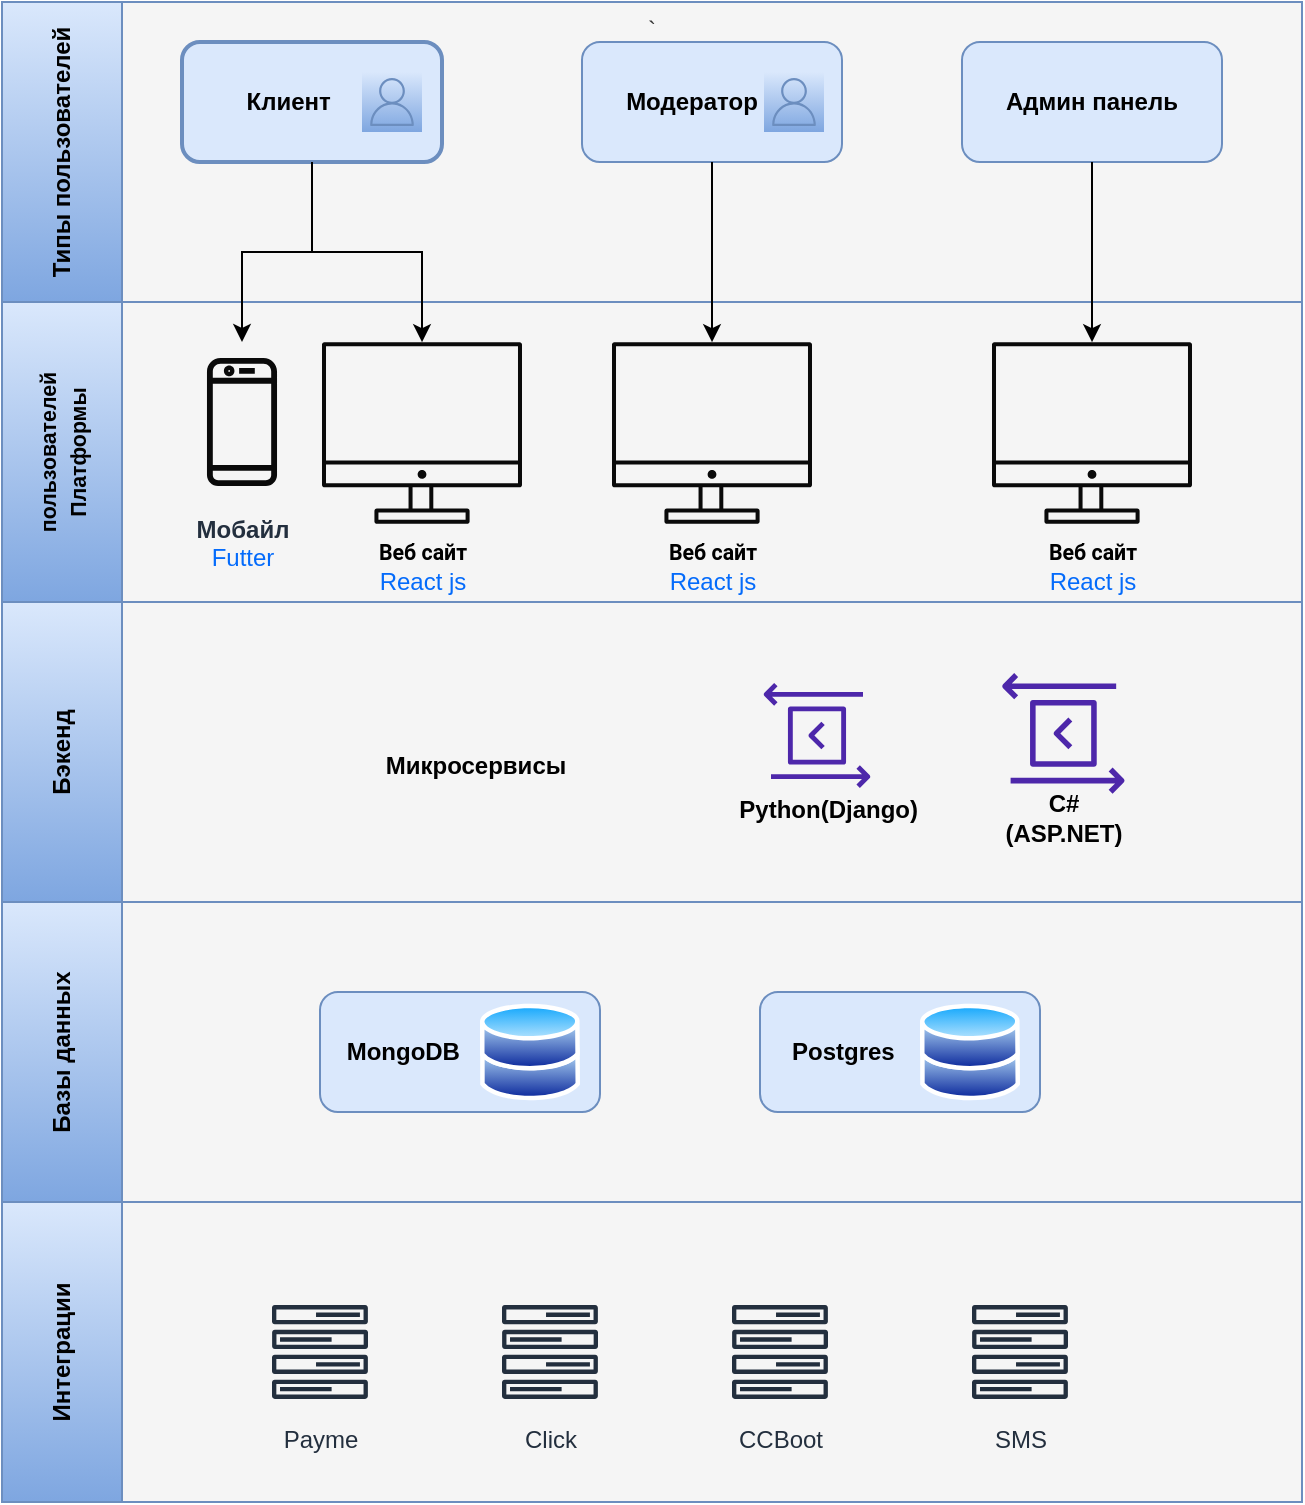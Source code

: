 <mxfile version="21.2.9" type="github" pages="2">
  <diagram id="N0KCMjWNaPuMkGBNZW2W" name="Страница 1">
    <mxGraphModel dx="1509" dy="796" grid="1" gridSize="10" guides="1" tooltips="1" connect="1" arrows="1" fold="1" page="1" pageScale="1" pageWidth="827" pageHeight="1169" math="0" shadow="0">
      <root>
        <mxCell id="0" />
        <mxCell id="1" parent="0" />
        <mxCell id="_uNj0AfPffxu_I9D9aRv-50" value="`" style="group;fillColor=#f5f5f5;strokeColor=#666666;fontColor=#333333;" parent="1" vertex="1" connectable="0">
          <mxGeometry x="80" y="70" width="650" height="750" as="geometry" />
        </mxCell>
        <mxCell id="_uNj0AfPffxu_I9D9aRv-1" value="Типы пользователей" style="swimlane;horizontal=0;whiteSpace=wrap;html=1;startSize=60;fillColor=#dae8fc;strokeColor=#6c8ebf;gradientColor=#7ea6e0;" parent="_uNj0AfPffxu_I9D9aRv-50" vertex="1">
          <mxGeometry width="650" height="150" as="geometry" />
        </mxCell>
        <mxCell id="_uNj0AfPffxu_I9D9aRv-8" value="&lt;b&gt;Админ панель&lt;/b&gt;&lt;span id=&quot;docs-internal-guid-65bbf29b-7fff-066b-d3d8-10694d9546a3&quot;&gt;&lt;/span&gt;" style="rounded=1;whiteSpace=wrap;html=1;fillColor=#dae8fc;strokeColor=#6c8ebf;" parent="_uNj0AfPffxu_I9D9aRv-1" vertex="1">
          <mxGeometry x="480" y="20" width="130" height="60" as="geometry" />
        </mxCell>
        <mxCell id="_uNj0AfPffxu_I9D9aRv-12" value="" style="group" parent="_uNj0AfPffxu_I9D9aRv-1" vertex="1" connectable="0">
          <mxGeometry x="290" y="20" width="130" height="60" as="geometry" />
        </mxCell>
        <mxCell id="_uNj0AfPffxu_I9D9aRv-7" value="&lt;b&gt;Модератор&amp;nbsp; &amp;nbsp; &amp;nbsp;&amp;nbsp;&lt;/b&gt;" style="rounded=1;whiteSpace=wrap;html=1;fillColor=#dae8fc;strokeColor=#6c8ebf;" parent="_uNj0AfPffxu_I9D9aRv-12" vertex="1">
          <mxGeometry width="130" height="60" as="geometry" />
        </mxCell>
        <mxCell id="_uNj0AfPffxu_I9D9aRv-10" value="" style="sketch=0;outlineConnect=0;strokeColor=#6c8ebf;fillColor=#dae8fc;dashed=0;verticalLabelPosition=bottom;verticalAlign=top;align=center;html=1;fontSize=12;fontStyle=0;aspect=fixed;shape=mxgraph.aws4.resourceIcon;resIcon=mxgraph.aws4.user;gradientColor=#7ea6e0;" parent="_uNj0AfPffxu_I9D9aRv-12" vertex="1">
          <mxGeometry x="91" y="15" width="30" height="30" as="geometry" />
        </mxCell>
        <mxCell id="_uNj0AfPffxu_I9D9aRv-15" value="" style="group" parent="_uNj0AfPffxu_I9D9aRv-1" vertex="1" connectable="0">
          <mxGeometry x="90" y="20" width="130" height="60" as="geometry" />
        </mxCell>
        <mxCell id="_uNj0AfPffxu_I9D9aRv-6" value="&lt;b&gt;Клиент&amp;nbsp; &amp;nbsp; &amp;nbsp; &amp;nbsp;&lt;/b&gt;&lt;span id=&quot;docs-internal-guid-6b79aa11-7fff-ca8e-d71b-86ff7c55b8cc&quot;&gt;&lt;/span&gt;" style="rounded=1;whiteSpace=wrap;html=1;strokeWidth=2;fillColor=#dae8fc;strokeColor=#6c8ebf;" parent="_uNj0AfPffxu_I9D9aRv-15" vertex="1">
          <mxGeometry width="130" height="60" as="geometry" />
        </mxCell>
        <mxCell id="_uNj0AfPffxu_I9D9aRv-9" value="" style="sketch=0;outlineConnect=0;dashed=0;verticalLabelPosition=bottom;verticalAlign=top;align=center;html=1;fontSize=12;fontStyle=0;aspect=fixed;shape=mxgraph.aws4.resourceIcon;resIcon=mxgraph.aws4.user;fillColor=#dae8fc;strokeColor=#6c8ebf;gradientColor=#7ea6e0;" parent="_uNj0AfPffxu_I9D9aRv-15" vertex="1">
          <mxGeometry x="90" y="15" width="30" height="30" as="geometry" />
        </mxCell>
        <mxCell id="_uNj0AfPffxu_I9D9aRv-2" value="&lt;p style=&quot;line-height:1.2;margin-top:0pt;margin-bottom:0pt;&quot; dir=&quot;ltr&quot;&gt;&lt;/p&gt;&lt;p style=&quot;line-height:1.2;margin-top:0pt;margin-bottom:0pt;&quot; dir=&quot;ltr&quot;&gt;&lt;/p&gt;&lt;div&gt;&lt;/div&gt;&lt;span style=&quot;font-size: 8pt; font-family: Arial; background-color: transparent; font-weight: 700; font-variant-numeric: normal; font-variant-east-asian: normal; font-variant-alternates: normal; vertical-align: baseline;&quot;&gt;пользователей&lt;br&gt;&lt;/span&gt;&lt;span style=&quot;font-size: 8pt; font-family: Arial; background-color: transparent; font-weight: 700; font-variant-numeric: normal; font-variant-east-asian: normal; font-variant-alternates: normal; vertical-align: baseline;&quot;&gt;Платформы&lt;/span&gt;&lt;span id=&quot;docs-internal-guid-0551f47e-7fff-caca-5b18-c42671ef617d&quot; style=&quot;font-weight:normal;&quot;&gt;&lt;/span&gt;" style="swimlane;horizontal=0;whiteSpace=wrap;html=1;startSize=60;fillColor=#dae8fc;strokeColor=#6c8ebf;gradientColor=#7ea6e0;" parent="_uNj0AfPffxu_I9D9aRv-50" vertex="1">
          <mxGeometry y="150" width="650" height="150" as="geometry" />
        </mxCell>
        <mxCell id="_uNj0AfPffxu_I9D9aRv-16" value="&lt;p style=&quot;line-height:1.2;margin-top:0pt;margin-bottom:0pt;&quot; dir=&quot;ltr&quot;&gt;&lt;/p&gt;&lt;div&gt;&lt;/div&gt;&lt;span style=&quot;background-color: transparent; font-variant-numeric: normal; font-variant-east-asian: normal; font-variant-alternates: normal; vertical-align: baseline;&quot;&gt;&lt;font face=&quot;Roboto, sans-serif&quot; color=&quot;#000000&quot;&gt;&lt;span style=&quot;font-size: 8pt;&quot;&gt;&lt;b&gt;Веб сайт&lt;/b&gt;&lt;/span&gt;&lt;span style=&quot;font-size: 10.667px;&quot;&gt;&lt;b&gt;&lt;br&gt;&lt;/b&gt;&lt;/span&gt;&lt;/font&gt;&lt;/span&gt;&lt;span id=&quot;docs-internal-guid-f6611e88-7fff-3eee-be95-cbe82d77b72e&quot;&gt;&lt;font color=&quot;#046bfb&quot;&gt;React js&lt;/font&gt;&lt;/span&gt;" style="sketch=0;outlineConnect=0;gradientColor=none;fontColor=#545B64;strokeColor=none;fillColor=#0a0a0a;dashed=0;verticalLabelPosition=bottom;verticalAlign=top;align=center;html=1;fontSize=12;fontStyle=0;aspect=fixed;shape=mxgraph.aws4.illustration_desktop;pointerEvents=1;strokeWidth=1;" parent="_uNj0AfPffxu_I9D9aRv-2" vertex="1">
          <mxGeometry x="160" y="20" width="100" height="91" as="geometry" />
        </mxCell>
        <mxCell id="_uNj0AfPffxu_I9D9aRv-21" value="&lt;b&gt;Мобайл&lt;/b&gt;&lt;br&gt;&lt;font color=&quot;#046bfb&quot;&gt;Futter&lt;/font&gt;&lt;br&gt;&lt;span id=&quot;docs-internal-guid-51a8cdc5-7fff-8c65-135e-f4b8b3cc1c4e&quot;&gt;&lt;/span&gt;" style="sketch=0;outlineConnect=0;fontColor=#232F3E;gradientColor=none;strokeColor=#0a0a0a;fillColor=none;dashed=0;verticalLabelPosition=bottom;verticalAlign=top;align=center;html=1;fontSize=12;fontStyle=0;aspect=fixed;shape=mxgraph.aws4.resourceIcon;resIcon=mxgraph.aws4.mobile_client;" parent="_uNj0AfPffxu_I9D9aRv-2" vertex="1">
          <mxGeometry x="80" y="20" width="80" height="80" as="geometry" />
        </mxCell>
        <mxCell id="_uNj0AfPffxu_I9D9aRv-26" value="&lt;p style=&quot;line-height:1.2;margin-top:0pt;margin-bottom:0pt;&quot; dir=&quot;ltr&quot;&gt;&lt;/p&gt;&lt;div&gt;&lt;/div&gt;&lt;span style=&quot;background-color: transparent; font-variant-numeric: normal; font-variant-east-asian: normal; font-variant-alternates: normal; vertical-align: baseline;&quot;&gt;&lt;font face=&quot;Roboto, sans-serif&quot; color=&quot;#000000&quot;&gt;&lt;span style=&quot;font-size: 8pt;&quot;&gt;&lt;b&gt;Веб сайт&lt;/b&gt;&lt;/span&gt;&lt;span style=&quot;font-size: 10.667px;&quot;&gt;&lt;b&gt;&lt;br&gt;&lt;/b&gt;&lt;/span&gt;&lt;/font&gt;&lt;/span&gt;&lt;span id=&quot;docs-internal-guid-f6611e88-7fff-3eee-be95-cbe82d77b72e&quot;&gt;&lt;font color=&quot;#046bfb&quot;&gt;React js&lt;/font&gt;&lt;/span&gt;" style="sketch=0;outlineConnect=0;gradientColor=none;fontColor=#545B64;strokeColor=none;fillColor=#0a0a0a;dashed=0;verticalLabelPosition=bottom;verticalAlign=top;align=center;html=1;fontSize=12;fontStyle=0;aspect=fixed;shape=mxgraph.aws4.illustration_desktop;pointerEvents=1;strokeWidth=1;" parent="_uNj0AfPffxu_I9D9aRv-2" vertex="1">
          <mxGeometry x="305" y="20" width="100" height="91" as="geometry" />
        </mxCell>
        <mxCell id="_uNj0AfPffxu_I9D9aRv-28" value="&lt;p style=&quot;line-height:1.2;margin-top:0pt;margin-bottom:0pt;&quot; dir=&quot;ltr&quot;&gt;&lt;/p&gt;&lt;div&gt;&lt;/div&gt;&lt;span style=&quot;background-color: transparent; font-variant-numeric: normal; font-variant-east-asian: normal; font-variant-alternates: normal; vertical-align: baseline;&quot;&gt;&lt;font face=&quot;Roboto, sans-serif&quot; color=&quot;#000000&quot;&gt;&lt;span style=&quot;font-size: 8pt;&quot;&gt;&lt;b&gt;Веб сайт&lt;/b&gt;&lt;/span&gt;&lt;span style=&quot;font-size: 10.667px;&quot;&gt;&lt;b&gt;&lt;br&gt;&lt;/b&gt;&lt;/span&gt;&lt;/font&gt;&lt;/span&gt;&lt;span id=&quot;docs-internal-guid-f6611e88-7fff-3eee-be95-cbe82d77b72e&quot;&gt;&lt;font color=&quot;#046bfb&quot;&gt;React js&lt;/font&gt;&lt;/span&gt;" style="sketch=0;outlineConnect=0;gradientColor=none;fontColor=#545B64;strokeColor=none;fillColor=#0a0a0a;dashed=0;verticalLabelPosition=bottom;verticalAlign=top;align=center;html=1;fontSize=12;fontStyle=0;aspect=fixed;shape=mxgraph.aws4.illustration_desktop;pointerEvents=1;strokeWidth=1;" parent="_uNj0AfPffxu_I9D9aRv-2" vertex="1">
          <mxGeometry x="495" y="20" width="100" height="91" as="geometry" />
        </mxCell>
        <mxCell id="_uNj0AfPffxu_I9D9aRv-3" value="Бэкенд&lt;span id=&quot;docs-internal-guid-1b944d27-7fff-dae4-7695-8f9652afebf9&quot; style=&quot;font-weight:normal;&quot;&gt;&lt;/span&gt;" style="swimlane;horizontal=0;whiteSpace=wrap;html=1;startSize=60;fillColor=#dae8fc;strokeColor=#6c8ebf;gradientColor=#7ea6e0;" parent="_uNj0AfPffxu_I9D9aRv-50" vertex="1">
          <mxGeometry y="300" width="650" height="150" as="geometry" />
        </mxCell>
        <mxCell id="_uNj0AfPffxu_I9D9aRv-40" value="" style="group" parent="_uNj0AfPffxu_I9D9aRv-3" vertex="1" connectable="0">
          <mxGeometry x="110" y="50" width="210" height="80" as="geometry" />
        </mxCell>
        <mxCell id="_uNj0AfPffxu_I9D9aRv-30" value="" style="shape=image;html=1;verticalAlign=top;verticalLabelPosition=bottom;labelBackgroundColor=#ffffff;imageAspect=0;aspect=fixed;image=https://cdn2.iconfinder.com/data/icons/css-vol-1/24/code-slash-128.png" parent="_uNj0AfPffxu_I9D9aRv-40" vertex="1">
          <mxGeometry width="64.676" height="64.676" as="geometry" />
        </mxCell>
        <mxCell id="_uNj0AfPffxu_I9D9aRv-38" value="&lt;b&gt;Микросервисы&lt;/b&gt;&lt;span id=&quot;docs-internal-guid-4442f4d8-7fff-0807-ac40-af4a511906a8&quot;&gt;&lt;/span&gt;" style="text;html=1;strokeColor=none;fillColor=none;align=center;verticalAlign=middle;whiteSpace=wrap;rounded=0;container=1;" parent="_uNj0AfPffxu_I9D9aRv-40" vertex="1" collapsed="1">
          <mxGeometry x="59.997" y="11.65" width="133.813" height="41.379" as="geometry">
            <mxRectangle x="68.322" y="14" width="70.678" height="30" as="alternateBounds" />
          </mxGeometry>
        </mxCell>
        <mxCell id="_uNj0AfPffxu_I9D9aRv-35" value="" style="group" parent="_uNj0AfPffxu_I9D9aRv-3" vertex="1" connectable="0">
          <mxGeometry x="500" y="35" width="80" height="85" as="geometry" />
        </mxCell>
        <mxCell id="_uNj0AfPffxu_I9D9aRv-36" value="" style="sketch=0;outlineConnect=0;fontColor=#232F3E;gradientColor=none;fillColor=#4D27AA;strokeColor=none;dashed=0;verticalLabelPosition=bottom;verticalAlign=top;align=center;html=1;fontSize=12;fontStyle=0;aspect=fixed;pointerEvents=1;shape=mxgraph.aws4.data_exchange_for_apis;" parent="_uNj0AfPffxu_I9D9aRv-35" vertex="1">
          <mxGeometry width="61.389" height="61.389" as="geometry" />
        </mxCell>
        <mxCell id="_uNj0AfPffxu_I9D9aRv-37" value="&lt;b&gt;C#(ASP.NET)&lt;/b&gt;" style="text;html=1;strokeColor=none;fillColor=none;align=center;verticalAlign=middle;whiteSpace=wrap;rounded=0;" parent="_uNj0AfPffxu_I9D9aRv-35" vertex="1">
          <mxGeometry x="-0.149" y="61.389" width="61.538" height="23.611" as="geometry" />
        </mxCell>
        <mxCell id="_uNj0AfPffxu_I9D9aRv-34" value="" style="group" parent="_uNj0AfPffxu_I9D9aRv-3" vertex="1" connectable="0">
          <mxGeometry x="370" y="40" width="90" height="85" as="geometry" />
        </mxCell>
        <mxCell id="_uNj0AfPffxu_I9D9aRv-32" value="" style="sketch=0;outlineConnect=0;fontColor=#232F3E;gradientColor=none;fillColor=#4D27AA;strokeColor=none;dashed=0;verticalLabelPosition=bottom;verticalAlign=top;align=center;html=1;fontSize=12;fontStyle=0;aspect=fixed;pointerEvents=1;shape=mxgraph.aws4.data_exchange_for_apis;" parent="_uNj0AfPffxu_I9D9aRv-34" vertex="1">
          <mxGeometry x="10.75" width="53.496" height="53.496" as="geometry" />
        </mxCell>
        <mxCell id="_uNj0AfPffxu_I9D9aRv-33" value="&lt;b&gt;Python(Django)&amp;nbsp;&lt;/b&gt;" style="text;html=1;strokeColor=none;fillColor=none;align=center;verticalAlign=middle;whiteSpace=wrap;rounded=0;" parent="_uNj0AfPffxu_I9D9aRv-34" vertex="1">
          <mxGeometry x="16.154" y="53.496" width="57.692" height="20.575" as="geometry" />
        </mxCell>
        <mxCell id="_uNj0AfPffxu_I9D9aRv-4" value="Базы данных" style="swimlane;horizontal=0;whiteSpace=wrap;html=1;startSize=60;fillColor=#dae8fc;strokeColor=#6c8ebf;gradientColor=#7ea6e0;" parent="_uNj0AfPffxu_I9D9aRv-50" vertex="1">
          <mxGeometry y="450" width="650" height="150" as="geometry" />
        </mxCell>
        <mxCell id="_uNj0AfPffxu_I9D9aRv-63" value="" style="group" parent="_uNj0AfPffxu_I9D9aRv-4" vertex="1" connectable="0">
          <mxGeometry x="149" y="45" width="370" height="60" as="geometry" />
        </mxCell>
        <mxCell id="_uNj0AfPffxu_I9D9aRv-49" value="" style="group" parent="_uNj0AfPffxu_I9D9aRv-63" vertex="1" connectable="0">
          <mxGeometry width="140" height="60" as="geometry" />
        </mxCell>
        <mxCell id="_uNj0AfPffxu_I9D9aRv-44" value="&lt;b&gt;MongoDB&amp;nbsp; &amp;nbsp; &amp;nbsp; &amp;nbsp; &amp;nbsp; &amp;nbsp; &amp;nbsp; &amp;nbsp; &amp;nbsp;&lt;/b&gt;" style="rounded=1;whiteSpace=wrap;html=1;fillColor=#dae8fc;strokeColor=#6c8ebf;" parent="_uNj0AfPffxu_I9D9aRv-49" vertex="1">
          <mxGeometry x="10" width="140" height="60" as="geometry" />
        </mxCell>
        <mxCell id="_uNj0AfPffxu_I9D9aRv-42" value="" style="image;aspect=fixed;perimeter=ellipsePerimeter;html=1;align=center;shadow=0;dashed=0;spacingTop=3;image=img/lib/active_directory/databases.svg;" parent="_uNj0AfPffxu_I9D9aRv-49" vertex="1">
          <mxGeometry x="90" y="5.5" width="50" height="49" as="geometry" />
        </mxCell>
        <mxCell id="_uNj0AfPffxu_I9D9aRv-46" value="" style="group" parent="_uNj0AfPffxu_I9D9aRv-63" vertex="1" connectable="0">
          <mxGeometry x="230" width="140" height="60" as="geometry" />
        </mxCell>
        <mxCell id="_uNj0AfPffxu_I9D9aRv-45" value="&lt;span id=&quot;docs-internal-guid-6234c65d-7fff-4a0c-baf4-1b3feac890fb&quot;&gt;&lt;/span&gt;&lt;b&gt;Postgres&amp;nbsp; &amp;nbsp; &amp;nbsp; &amp;nbsp; &amp;nbsp; &amp;nbsp; &amp;nbsp; &amp;nbsp; &amp;nbsp;&lt;/b&gt;" style="rounded=1;whiteSpace=wrap;html=1;fillColor=#dae8fc;strokeColor=#6c8ebf;" parent="_uNj0AfPffxu_I9D9aRv-46" vertex="1">
          <mxGeometry width="140" height="60" as="geometry" />
        </mxCell>
        <mxCell id="_uNj0AfPffxu_I9D9aRv-41" value="" style="image;aspect=fixed;perimeter=ellipsePerimeter;html=1;align=center;shadow=0;dashed=0;spacingTop=3;image=img/lib/active_directory/databases.svg;" parent="_uNj0AfPffxu_I9D9aRv-46" vertex="1">
          <mxGeometry x="80" y="5.5" width="50" height="49" as="geometry" />
        </mxCell>
        <mxCell id="_uNj0AfPffxu_I9D9aRv-5" value="Интеграции" style="swimlane;horizontal=0;whiteSpace=wrap;html=1;startSize=60;fillColor=#dae8fc;strokeColor=#6c8ebf;gradientColor=#7ea6e0;" parent="_uNj0AfPffxu_I9D9aRv-50" vertex="1">
          <mxGeometry y="600" width="650" height="150" as="geometry" />
        </mxCell>
        <mxCell id="_uNj0AfPffxu_I9D9aRv-62" value="" style="group" parent="_uNj0AfPffxu_I9D9aRv-5" vertex="1" connectable="0">
          <mxGeometry x="129" y="45" width="410" height="60" as="geometry" />
        </mxCell>
        <mxCell id="_uNj0AfPffxu_I9D9aRv-54" value="Payme" style="sketch=0;outlineConnect=0;fontColor=#232F3E;gradientColor=none;strokeColor=#232F3E;fillColor=none;dashed=0;verticalLabelPosition=bottom;verticalAlign=top;align=center;html=1;fontSize=12;fontStyle=0;aspect=fixed;shape=mxgraph.aws4.resourceIcon;resIcon=mxgraph.aws4.forums;" parent="_uNj0AfPffxu_I9D9aRv-62" vertex="1">
          <mxGeometry width="60" height="60" as="geometry" />
        </mxCell>
        <mxCell id="_uNj0AfPffxu_I9D9aRv-57" value="Click" style="sketch=0;outlineConnect=0;fontColor=#232F3E;gradientColor=none;strokeColor=#232F3E;fillColor=none;dashed=0;verticalLabelPosition=bottom;verticalAlign=top;align=center;html=1;fontSize=12;fontStyle=0;aspect=fixed;shape=mxgraph.aws4.resourceIcon;resIcon=mxgraph.aws4.forums;" parent="_uNj0AfPffxu_I9D9aRv-62" vertex="1">
          <mxGeometry x="115" width="60" height="60" as="geometry" />
        </mxCell>
        <mxCell id="_uNj0AfPffxu_I9D9aRv-60" value="CCBoot" style="sketch=0;outlineConnect=0;fontColor=#232F3E;gradientColor=none;strokeColor=#232F3E;fillColor=none;dashed=0;verticalLabelPosition=bottom;verticalAlign=top;align=center;html=1;fontSize=12;fontStyle=0;aspect=fixed;shape=mxgraph.aws4.resourceIcon;resIcon=mxgraph.aws4.forums;" parent="_uNj0AfPffxu_I9D9aRv-62" vertex="1">
          <mxGeometry x="230" width="60" height="60" as="geometry" />
        </mxCell>
        <mxCell id="_uNj0AfPffxu_I9D9aRv-61" value="SMS" style="sketch=0;outlineConnect=0;fontColor=#232F3E;gradientColor=none;strokeColor=#232F3E;fillColor=none;dashed=0;verticalLabelPosition=bottom;verticalAlign=top;align=center;html=1;fontSize=12;fontStyle=0;aspect=fixed;shape=mxgraph.aws4.resourceIcon;resIcon=mxgraph.aws4.forums;" parent="_uNj0AfPffxu_I9D9aRv-62" vertex="1">
          <mxGeometry x="350" width="60" height="60" as="geometry" />
        </mxCell>
        <mxCell id="_uNj0AfPffxu_I9D9aRv-25" style="edgeStyle=orthogonalEdgeStyle;rounded=0;orthogonalLoop=1;jettySize=auto;html=1;" parent="_uNj0AfPffxu_I9D9aRv-50" source="_uNj0AfPffxu_I9D9aRv-6" target="_uNj0AfPffxu_I9D9aRv-16" edge="1">
          <mxGeometry relative="1" as="geometry" />
        </mxCell>
        <mxCell id="_uNj0AfPffxu_I9D9aRv-24" style="edgeStyle=orthogonalEdgeStyle;rounded=0;orthogonalLoop=1;jettySize=auto;html=1;" parent="_uNj0AfPffxu_I9D9aRv-50" source="_uNj0AfPffxu_I9D9aRv-6" target="_uNj0AfPffxu_I9D9aRv-21" edge="1">
          <mxGeometry relative="1" as="geometry" />
        </mxCell>
        <mxCell id="_uNj0AfPffxu_I9D9aRv-27" style="edgeStyle=orthogonalEdgeStyle;rounded=0;orthogonalLoop=1;jettySize=auto;html=1;" parent="_uNj0AfPffxu_I9D9aRv-50" source="_uNj0AfPffxu_I9D9aRv-7" target="_uNj0AfPffxu_I9D9aRv-26" edge="1">
          <mxGeometry relative="1" as="geometry" />
        </mxCell>
        <mxCell id="_uNj0AfPffxu_I9D9aRv-29" style="edgeStyle=orthogonalEdgeStyle;rounded=0;orthogonalLoop=1;jettySize=auto;html=1;" parent="_uNj0AfPffxu_I9D9aRv-50" source="_uNj0AfPffxu_I9D9aRv-8" target="_uNj0AfPffxu_I9D9aRv-28" edge="1">
          <mxGeometry relative="1" as="geometry" />
        </mxCell>
      </root>
    </mxGraphModel>
  </diagram>
  <diagram id="6FpeTuXjQzzvq0seB0zB" name="Страница 2">
    <mxGraphModel dx="5349" dy="2681" grid="1" gridSize="10" guides="1" tooltips="1" connect="1" arrows="1" fold="1" page="1" pageScale="1" pageWidth="827" pageHeight="1169" math="0" shadow="0">
      <root>
        <mxCell id="0" />
        <mxCell id="1" parent="0" />
        <mxCell id="OLD6sxEGEdLYBG5CB83Q-1" value="" style="group" parent="1" vertex="1" connectable="0">
          <mxGeometry x="-1460" y="-1120" width="400" height="175.32" as="geometry" />
        </mxCell>
        <mxCell id="OLD6sxEGEdLYBG5CB83Q-2" value="" style="rounded=1;whiteSpace=wrap;html=1;verticalAlign=top;fillColor=#cce5ff;strokeColor=#36393d;sketch=0;dashed=0;fontStyle=0;arcSize=0;" parent="OLD6sxEGEdLYBG5CB83Q-1" vertex="1">
          <mxGeometry width="400" height="175.32" as="geometry" />
        </mxCell>
        <mxCell id="OLD6sxEGEdLYBG5CB83Q-3" value="" style="group" parent="OLD6sxEGEdLYBG5CB83Q-1" vertex="1" connectable="0">
          <mxGeometry x="40" y="30.82" width="275.75" height="113.676" as="geometry" />
        </mxCell>
        <mxCell id="OLD6sxEGEdLYBG5CB83Q-4" value="" style="group" parent="OLD6sxEGEdLYBG5CB83Q-3" vertex="1" connectable="0">
          <mxGeometry x="5" width="120" height="60" as="geometry" />
        </mxCell>
        <mxCell id="OLD6sxEGEdLYBG5CB83Q-5" value="" style="sketch=0;outlineConnect=0;fontColor=#232F3E;gradientColor=none;strokeColor=#232F3E;fillColor=none;dashed=0;verticalLabelPosition=bottom;verticalAlign=top;align=center;html=1;fontSize=12;fontStyle=0;aspect=fixed;shape=mxgraph.aws4.resourceIcon;resIcon=mxgraph.aws4.forums;" parent="OLD6sxEGEdLYBG5CB83Q-4" vertex="1">
          <mxGeometry width="60" height="60" as="geometry" />
        </mxCell>
        <mxCell id="OLD6sxEGEdLYBG5CB83Q-6" value="&lt;b&gt;Сервер&lt;/b&gt;" style="text;html=1;strokeColor=none;fillColor=none;align=center;verticalAlign=middle;whiteSpace=wrap;rounded=0;" parent="OLD6sxEGEdLYBG5CB83Q-4" vertex="1">
          <mxGeometry x="60" y="15" width="60" height="30" as="geometry" />
        </mxCell>
        <mxCell id="OLD6sxEGEdLYBG5CB83Q-7" value="" style="group;align=left;" parent="OLD6sxEGEdLYBG5CB83Q-3" vertex="1" connectable="0">
          <mxGeometry x="164" width="110" height="49" as="geometry" />
        </mxCell>
        <mxCell id="OLD6sxEGEdLYBG5CB83Q-8" value="" style="image;aspect=fixed;perimeter=ellipsePerimeter;html=1;align=center;shadow=0;dashed=0;spacingTop=3;image=img/lib/active_directory/databases.svg;" parent="OLD6sxEGEdLYBG5CB83Q-7" vertex="1">
          <mxGeometry width="50" height="49" as="geometry" />
        </mxCell>
        <mxCell id="OLD6sxEGEdLYBG5CB83Q-9" value="&lt;b&gt;База&lt;br&gt;Данных&lt;/b&gt;" style="text;html=1;strokeColor=none;fillColor=none;align=left;verticalAlign=middle;whiteSpace=wrap;rounded=0;" parent="OLD6sxEGEdLYBG5CB83Q-7" vertex="1">
          <mxGeometry x="56" y="9.5" width="60" height="30" as="geometry" />
        </mxCell>
        <mxCell id="OLD6sxEGEdLYBG5CB83Q-10" value="" style="group" parent="OLD6sxEGEdLYBG5CB83Q-3" vertex="1" connectable="0">
          <mxGeometry y="49" width="130" height="64.676" as="geometry" />
        </mxCell>
        <mxCell id="OLD6sxEGEdLYBG5CB83Q-11" value="" style="shape=image;html=1;verticalAlign=top;verticalLabelPosition=bottom;labelBackgroundColor=#ffffff;imageAspect=0;aspect=fixed;image=https://cdn2.iconfinder.com/data/icons/css-vol-1/24/code-slash-128.png" parent="OLD6sxEGEdLYBG5CB83Q-10" vertex="1">
          <mxGeometry x="10" y="4.68" width="60" height="60" as="geometry" />
        </mxCell>
        <mxCell id="OLD6sxEGEdLYBG5CB83Q-12" value="&lt;b&gt;Архитектура&lt;/b&gt;&lt;span id=&quot;docs-internal-guid-6ce18e84-7fff-ea47-7268-734979cf69e4&quot;&gt;&lt;/span&gt;" style="text;html=1;strokeColor=none;fillColor=none;align=center;verticalAlign=middle;whiteSpace=wrap;rounded=0;" parent="OLD6sxEGEdLYBG5CB83Q-10" vertex="1">
          <mxGeometry x="80" y="19.68" width="60" height="30" as="geometry" />
        </mxCell>
        <mxCell id="OLD6sxEGEdLYBG5CB83Q-13" value="" style="group" parent="OLD6sxEGEdLYBG5CB83Q-3" vertex="1" connectable="0">
          <mxGeometry x="162.25" y="48.5" width="113.5" height="53.496" as="geometry" />
        </mxCell>
        <mxCell id="OLD6sxEGEdLYBG5CB83Q-14" value="" style="sketch=0;outlineConnect=0;fontColor=#232F3E;gradientColor=none;fillColor=#4D27AA;strokeColor=none;dashed=0;verticalLabelPosition=bottom;verticalAlign=top;align=center;html=1;fontSize=12;fontStyle=0;aspect=fixed;pointerEvents=1;shape=mxgraph.aws4.data_exchange_for_apis;" parent="OLD6sxEGEdLYBG5CB83Q-13" vertex="1">
          <mxGeometry width="53.496" height="53.496" as="geometry" />
        </mxCell>
        <mxCell id="OLD6sxEGEdLYBG5CB83Q-15" value="&lt;b&gt;Язык Программирования&lt;/b&gt;" style="text;html=1;strokeColor=none;fillColor=none;align=left;verticalAlign=middle;whiteSpace=wrap;rounded=0;" parent="OLD6sxEGEdLYBG5CB83Q-13" vertex="1">
          <mxGeometry x="53.5" y="11.75" width="60" height="30" as="geometry" />
        </mxCell>
        <mxCell id="8K247zsiEgCDERW7NjdR-1" value="" style="group" vertex="1" connectable="0" parent="1">
          <mxGeometry x="-2340" y="-1000.0" width="400" height="175.32" as="geometry" />
        </mxCell>
        <mxCell id="8K247zsiEgCDERW7NjdR-2" value="" style="rounded=1;whiteSpace=wrap;html=1;verticalAlign=top;fillColor=#cce5ff;strokeColor=#36393d;sketch=0;dashed=0;fontStyle=0;" vertex="1" parent="8K247zsiEgCDERW7NjdR-1">
          <mxGeometry width="400" height="175.32" as="geometry" />
        </mxCell>
        <mxCell id="8K247zsiEgCDERW7NjdR-3" value="" style="group" vertex="1" connectable="0" parent="8K247zsiEgCDERW7NjdR-1">
          <mxGeometry x="40" y="30.82" width="275.75" height="113.676" as="geometry" />
        </mxCell>
        <mxCell id="8K247zsiEgCDERW7NjdR-4" value="" style="group" vertex="1" connectable="0" parent="8K247zsiEgCDERW7NjdR-3">
          <mxGeometry x="5" width="120" height="60" as="geometry" />
        </mxCell>
        <mxCell id="8K247zsiEgCDERW7NjdR-5" value="" style="sketch=0;outlineConnect=0;fontColor=#232F3E;gradientColor=none;strokeColor=#232F3E;fillColor=none;dashed=0;verticalLabelPosition=bottom;verticalAlign=top;align=center;html=1;fontSize=12;fontStyle=0;aspect=fixed;shape=mxgraph.aws4.resourceIcon;resIcon=mxgraph.aws4.forums;" vertex="1" parent="8K247zsiEgCDERW7NjdR-4">
          <mxGeometry width="60" height="60" as="geometry" />
        </mxCell>
        <mxCell id="8K247zsiEgCDERW7NjdR-6" value="&lt;b&gt;Сервер&lt;/b&gt;" style="text;html=1;strokeColor=none;fillColor=none;align=center;verticalAlign=middle;whiteSpace=wrap;rounded=0;" vertex="1" parent="8K247zsiEgCDERW7NjdR-4">
          <mxGeometry x="60" y="15" width="60" height="30" as="geometry" />
        </mxCell>
        <mxCell id="8K247zsiEgCDERW7NjdR-7" value="" style="group;align=left;" vertex="1" connectable="0" parent="8K247zsiEgCDERW7NjdR-3">
          <mxGeometry x="164" width="110" height="49" as="geometry" />
        </mxCell>
        <mxCell id="8K247zsiEgCDERW7NjdR-8" value="" style="image;aspect=fixed;perimeter=ellipsePerimeter;html=1;align=center;shadow=0;dashed=0;spacingTop=3;image=img/lib/active_directory/databases.svg;" vertex="1" parent="8K247zsiEgCDERW7NjdR-7">
          <mxGeometry width="50" height="49" as="geometry" />
        </mxCell>
        <mxCell id="8K247zsiEgCDERW7NjdR-9" value="&lt;b&gt;База&lt;br&gt;Данных&lt;/b&gt;" style="text;html=1;strokeColor=none;fillColor=none;align=left;verticalAlign=middle;whiteSpace=wrap;rounded=0;" vertex="1" parent="8K247zsiEgCDERW7NjdR-7">
          <mxGeometry x="56" y="9.5" width="60" height="30" as="geometry" />
        </mxCell>
        <mxCell id="8K247zsiEgCDERW7NjdR-10" value="" style="group" vertex="1" connectable="0" parent="8K247zsiEgCDERW7NjdR-3">
          <mxGeometry y="49" width="130" height="64.676" as="geometry" />
        </mxCell>
        <mxCell id="8K247zsiEgCDERW7NjdR-11" value="" style="shape=image;html=1;verticalAlign=top;verticalLabelPosition=bottom;labelBackgroundColor=#ffffff;imageAspect=0;aspect=fixed;image=https://cdn2.iconfinder.com/data/icons/css-vol-1/24/code-slash-128.png" vertex="1" parent="8K247zsiEgCDERW7NjdR-10">
          <mxGeometry x="10" y="4.68" width="60" height="60" as="geometry" />
        </mxCell>
        <mxCell id="8K247zsiEgCDERW7NjdR-12" value="&lt;b&gt;Архитектура&lt;/b&gt;&lt;span id=&quot;docs-internal-guid-6ce18e84-7fff-ea47-7268-734979cf69e4&quot;&gt;&lt;/span&gt;" style="text;html=1;strokeColor=none;fillColor=none;align=center;verticalAlign=middle;whiteSpace=wrap;rounded=0;" vertex="1" parent="8K247zsiEgCDERW7NjdR-10">
          <mxGeometry x="80" y="19.68" width="60" height="30" as="geometry" />
        </mxCell>
        <mxCell id="8K247zsiEgCDERW7NjdR-13" value="" style="group" vertex="1" connectable="0" parent="8K247zsiEgCDERW7NjdR-3">
          <mxGeometry x="162.25" y="48.5" width="113.5" height="53.496" as="geometry" />
        </mxCell>
        <mxCell id="8K247zsiEgCDERW7NjdR-14" value="" style="sketch=0;outlineConnect=0;fontColor=#232F3E;gradientColor=none;fillColor=#4D27AA;strokeColor=none;dashed=0;verticalLabelPosition=bottom;verticalAlign=top;align=center;html=1;fontSize=12;fontStyle=0;aspect=fixed;pointerEvents=1;shape=mxgraph.aws4.data_exchange_for_apis;" vertex="1" parent="8K247zsiEgCDERW7NjdR-13">
          <mxGeometry width="53.496" height="53.496" as="geometry" />
        </mxCell>
        <mxCell id="8K247zsiEgCDERW7NjdR-15" value="&lt;b&gt;Язык Программирования&lt;/b&gt;" style="text;html=1;strokeColor=none;fillColor=none;align=left;verticalAlign=middle;whiteSpace=wrap;rounded=0;" vertex="1" parent="8K247zsiEgCDERW7NjdR-13">
          <mxGeometry x="53.5" y="11.75" width="60" height="30" as="geometry" />
        </mxCell>
      </root>
    </mxGraphModel>
  </diagram>
</mxfile>
